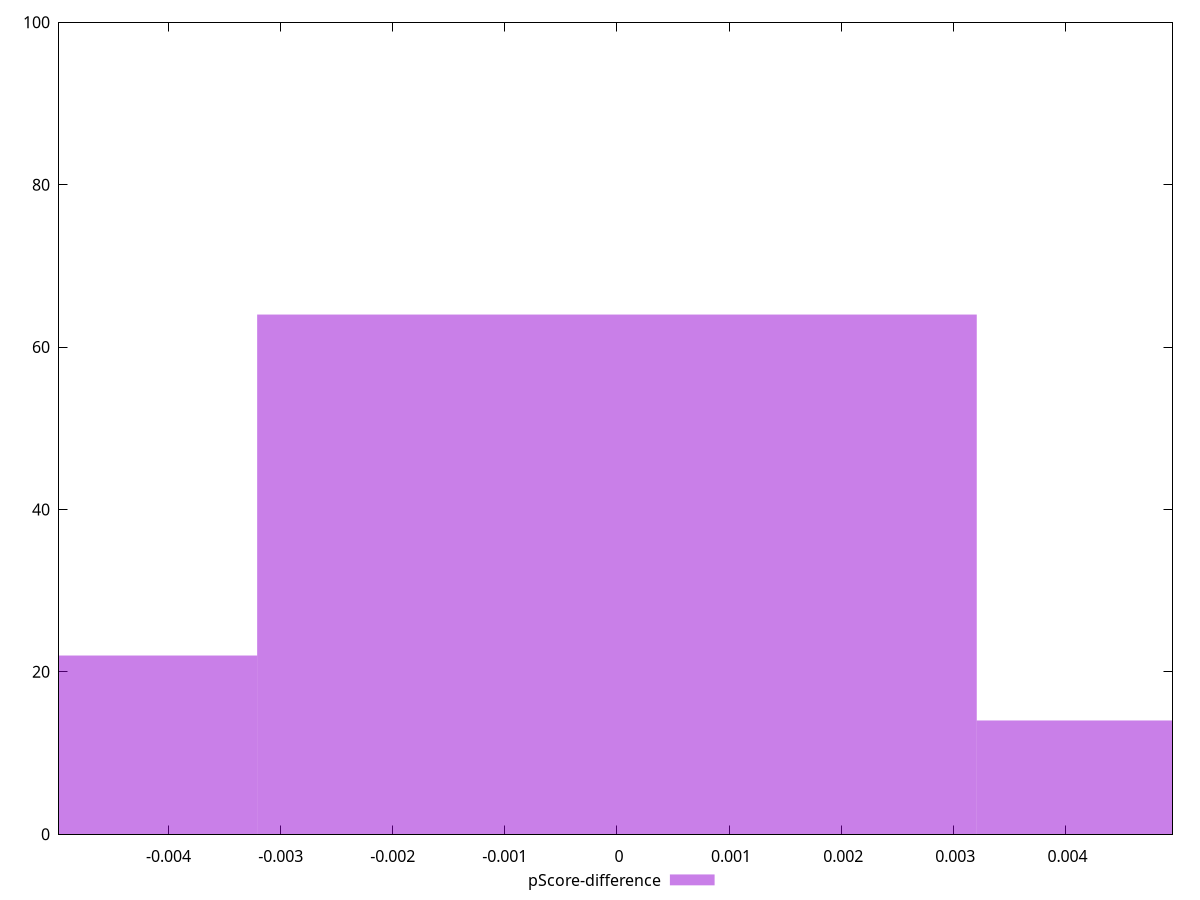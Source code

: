 reset

$pScoreDifference <<EOF
0.006419032916237494 14
0 64
-0.006419032916237494 22
EOF

set key outside below
set boxwidth 0.006419032916237494
set xrange [-0.004977028030557662:0.004955476587856111]
set yrange [0:100]
set trange [0:100]
set style fill transparent solid 0.5 noborder
set terminal svg size 640, 490 enhanced background rgb 'white'
set output "report_00026_2021-02-22T21:38:55.199Z/first-cpu-idle/samples/pages/pScore-difference/histogram.svg"

plot $pScoreDifference title "pScore-difference" with boxes

reset
